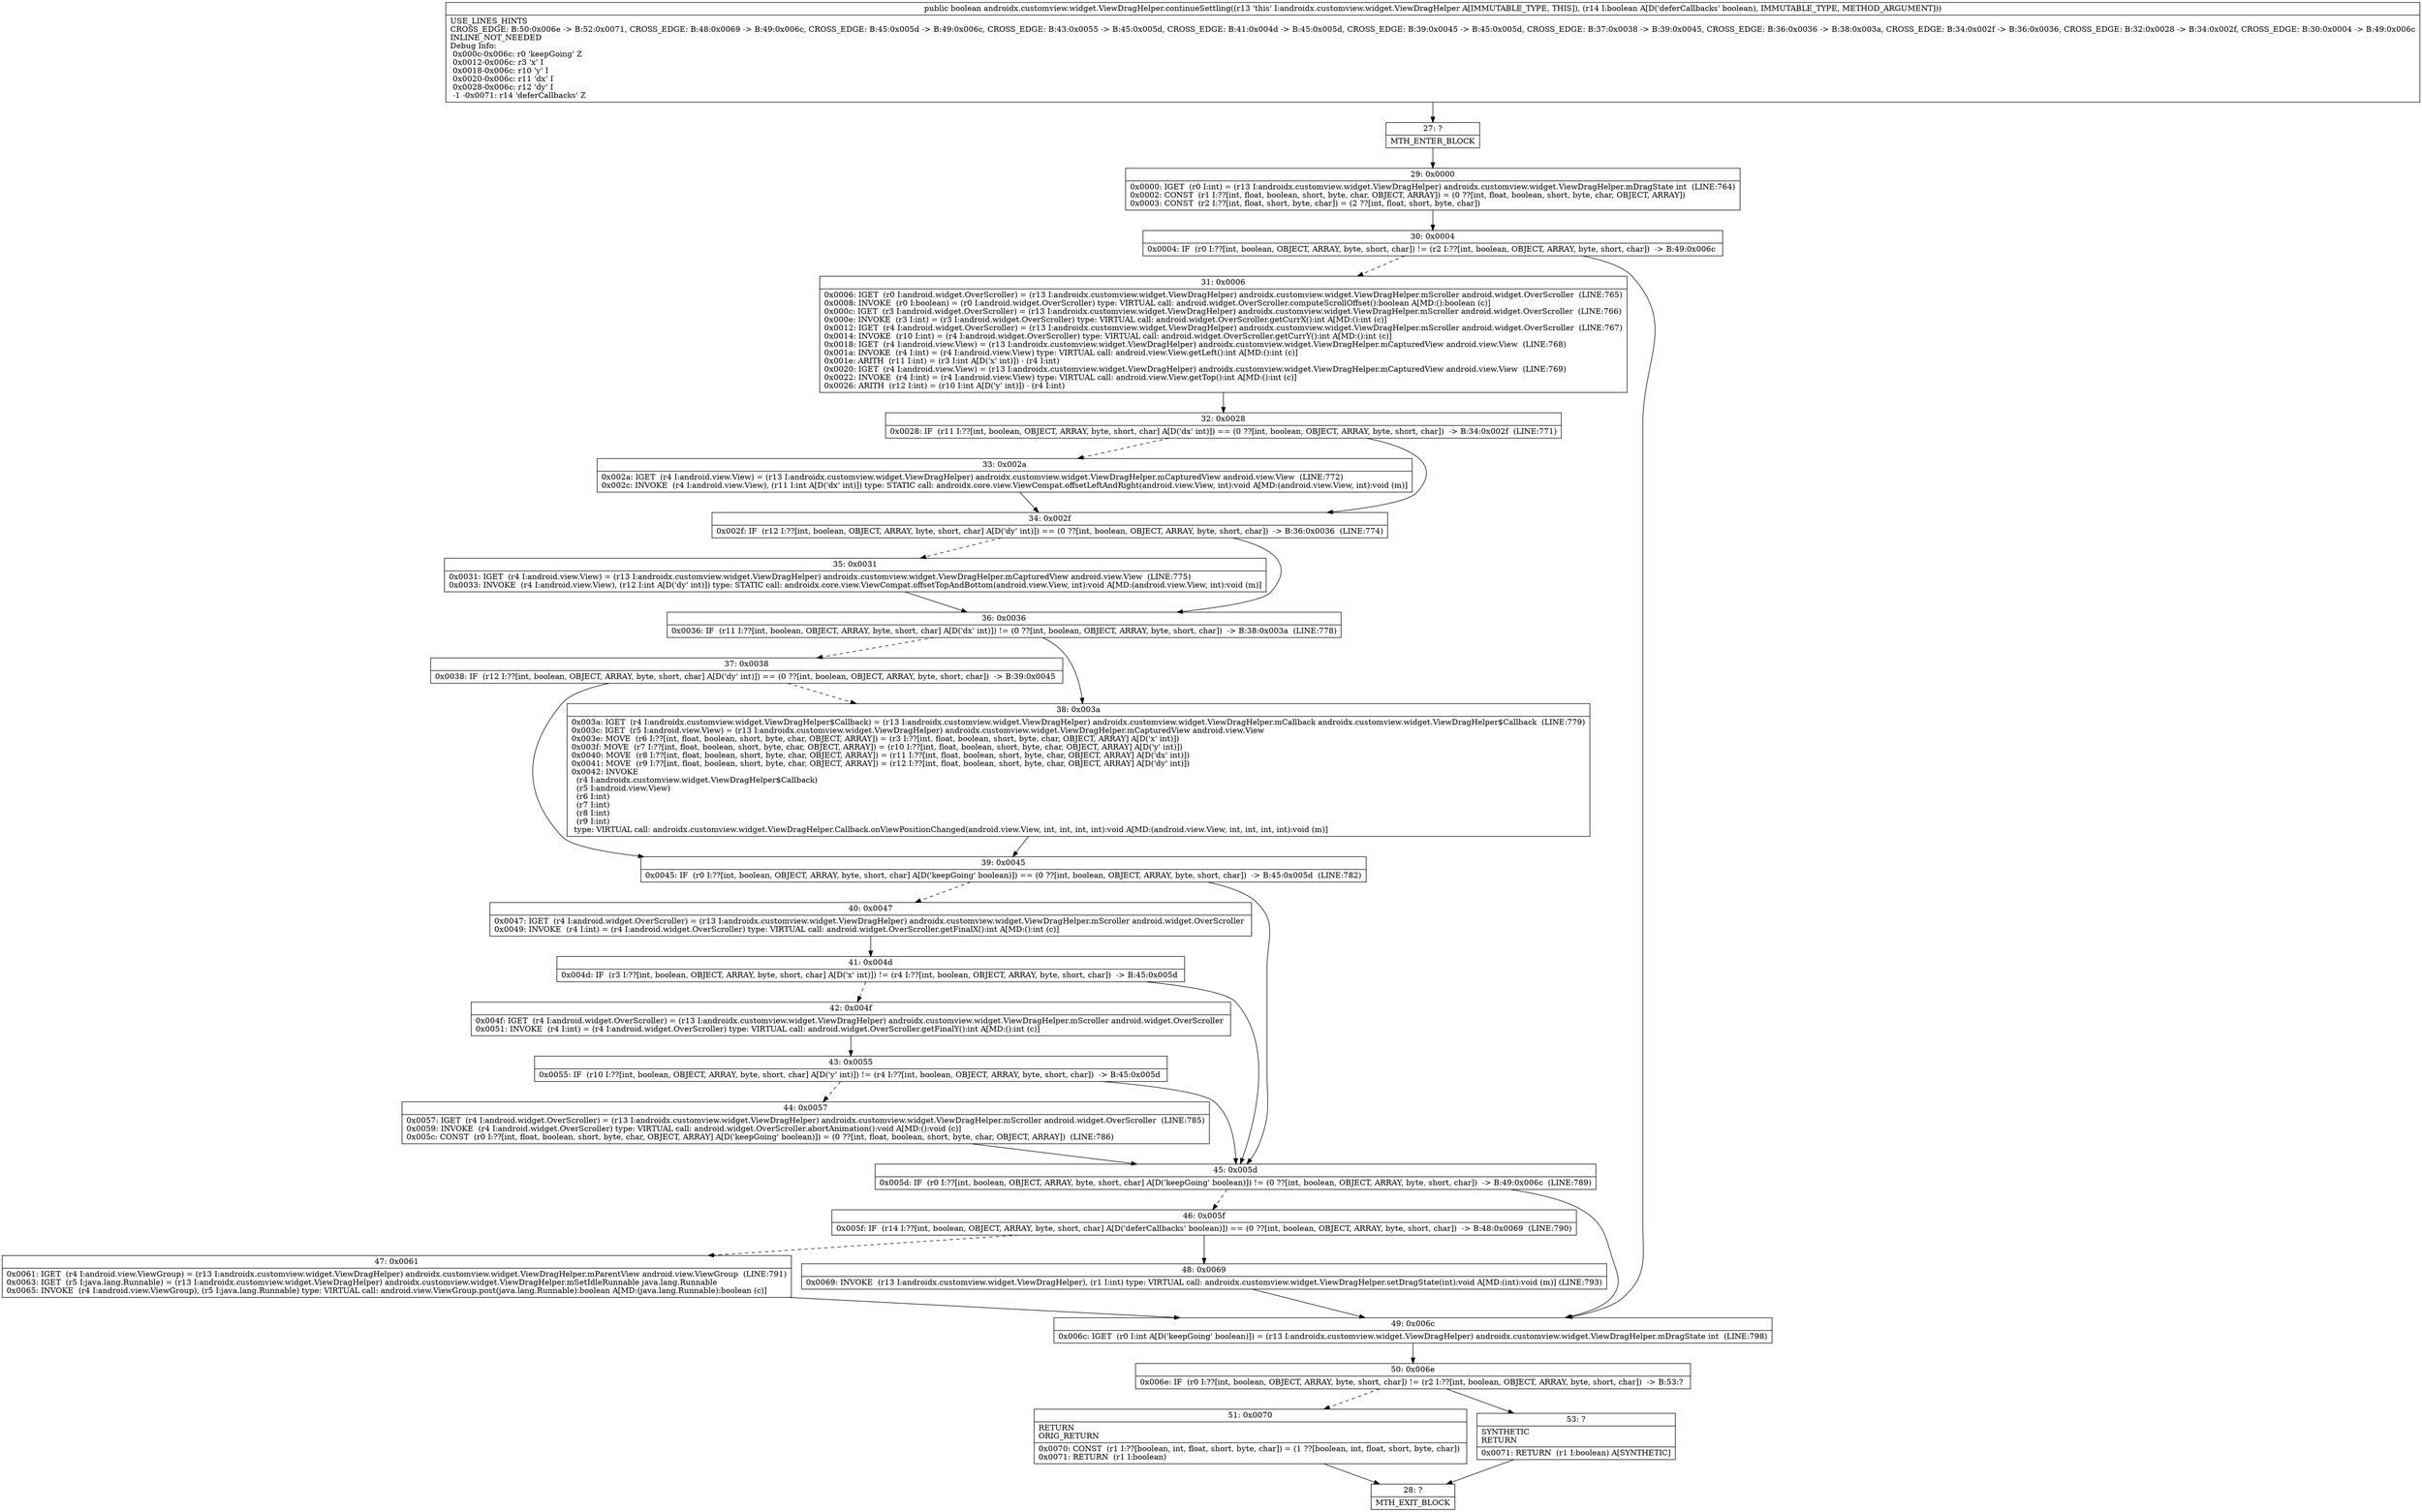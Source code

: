 digraph "CFG forandroidx.customview.widget.ViewDragHelper.continueSettling(Z)Z" {
Node_27 [shape=record,label="{27\:\ ?|MTH_ENTER_BLOCK\l}"];
Node_29 [shape=record,label="{29\:\ 0x0000|0x0000: IGET  (r0 I:int) = (r13 I:androidx.customview.widget.ViewDragHelper) androidx.customview.widget.ViewDragHelper.mDragState int  (LINE:764)\l0x0002: CONST  (r1 I:??[int, float, boolean, short, byte, char, OBJECT, ARRAY]) = (0 ??[int, float, boolean, short, byte, char, OBJECT, ARRAY]) \l0x0003: CONST  (r2 I:??[int, float, short, byte, char]) = (2 ??[int, float, short, byte, char]) \l}"];
Node_30 [shape=record,label="{30\:\ 0x0004|0x0004: IF  (r0 I:??[int, boolean, OBJECT, ARRAY, byte, short, char]) != (r2 I:??[int, boolean, OBJECT, ARRAY, byte, short, char])  \-\> B:49:0x006c \l}"];
Node_31 [shape=record,label="{31\:\ 0x0006|0x0006: IGET  (r0 I:android.widget.OverScroller) = (r13 I:androidx.customview.widget.ViewDragHelper) androidx.customview.widget.ViewDragHelper.mScroller android.widget.OverScroller  (LINE:765)\l0x0008: INVOKE  (r0 I:boolean) = (r0 I:android.widget.OverScroller) type: VIRTUAL call: android.widget.OverScroller.computeScrollOffset():boolean A[MD:():boolean (c)]\l0x000c: IGET  (r3 I:android.widget.OverScroller) = (r13 I:androidx.customview.widget.ViewDragHelper) androidx.customview.widget.ViewDragHelper.mScroller android.widget.OverScroller  (LINE:766)\l0x000e: INVOKE  (r3 I:int) = (r3 I:android.widget.OverScroller) type: VIRTUAL call: android.widget.OverScroller.getCurrX():int A[MD:():int (c)]\l0x0012: IGET  (r4 I:android.widget.OverScroller) = (r13 I:androidx.customview.widget.ViewDragHelper) androidx.customview.widget.ViewDragHelper.mScroller android.widget.OverScroller  (LINE:767)\l0x0014: INVOKE  (r10 I:int) = (r4 I:android.widget.OverScroller) type: VIRTUAL call: android.widget.OverScroller.getCurrY():int A[MD:():int (c)]\l0x0018: IGET  (r4 I:android.view.View) = (r13 I:androidx.customview.widget.ViewDragHelper) androidx.customview.widget.ViewDragHelper.mCapturedView android.view.View  (LINE:768)\l0x001a: INVOKE  (r4 I:int) = (r4 I:android.view.View) type: VIRTUAL call: android.view.View.getLeft():int A[MD:():int (c)]\l0x001e: ARITH  (r11 I:int) = (r3 I:int A[D('x' int)]) \- (r4 I:int) \l0x0020: IGET  (r4 I:android.view.View) = (r13 I:androidx.customview.widget.ViewDragHelper) androidx.customview.widget.ViewDragHelper.mCapturedView android.view.View  (LINE:769)\l0x0022: INVOKE  (r4 I:int) = (r4 I:android.view.View) type: VIRTUAL call: android.view.View.getTop():int A[MD:():int (c)]\l0x0026: ARITH  (r12 I:int) = (r10 I:int A[D('y' int)]) \- (r4 I:int) \l}"];
Node_32 [shape=record,label="{32\:\ 0x0028|0x0028: IF  (r11 I:??[int, boolean, OBJECT, ARRAY, byte, short, char] A[D('dx' int)]) == (0 ??[int, boolean, OBJECT, ARRAY, byte, short, char])  \-\> B:34:0x002f  (LINE:771)\l}"];
Node_33 [shape=record,label="{33\:\ 0x002a|0x002a: IGET  (r4 I:android.view.View) = (r13 I:androidx.customview.widget.ViewDragHelper) androidx.customview.widget.ViewDragHelper.mCapturedView android.view.View  (LINE:772)\l0x002c: INVOKE  (r4 I:android.view.View), (r11 I:int A[D('dx' int)]) type: STATIC call: androidx.core.view.ViewCompat.offsetLeftAndRight(android.view.View, int):void A[MD:(android.view.View, int):void (m)]\l}"];
Node_34 [shape=record,label="{34\:\ 0x002f|0x002f: IF  (r12 I:??[int, boolean, OBJECT, ARRAY, byte, short, char] A[D('dy' int)]) == (0 ??[int, boolean, OBJECT, ARRAY, byte, short, char])  \-\> B:36:0x0036  (LINE:774)\l}"];
Node_35 [shape=record,label="{35\:\ 0x0031|0x0031: IGET  (r4 I:android.view.View) = (r13 I:androidx.customview.widget.ViewDragHelper) androidx.customview.widget.ViewDragHelper.mCapturedView android.view.View  (LINE:775)\l0x0033: INVOKE  (r4 I:android.view.View), (r12 I:int A[D('dy' int)]) type: STATIC call: androidx.core.view.ViewCompat.offsetTopAndBottom(android.view.View, int):void A[MD:(android.view.View, int):void (m)]\l}"];
Node_36 [shape=record,label="{36\:\ 0x0036|0x0036: IF  (r11 I:??[int, boolean, OBJECT, ARRAY, byte, short, char] A[D('dx' int)]) != (0 ??[int, boolean, OBJECT, ARRAY, byte, short, char])  \-\> B:38:0x003a  (LINE:778)\l}"];
Node_37 [shape=record,label="{37\:\ 0x0038|0x0038: IF  (r12 I:??[int, boolean, OBJECT, ARRAY, byte, short, char] A[D('dy' int)]) == (0 ??[int, boolean, OBJECT, ARRAY, byte, short, char])  \-\> B:39:0x0045 \l}"];
Node_39 [shape=record,label="{39\:\ 0x0045|0x0045: IF  (r0 I:??[int, boolean, OBJECT, ARRAY, byte, short, char] A[D('keepGoing' boolean)]) == (0 ??[int, boolean, OBJECT, ARRAY, byte, short, char])  \-\> B:45:0x005d  (LINE:782)\l}"];
Node_40 [shape=record,label="{40\:\ 0x0047|0x0047: IGET  (r4 I:android.widget.OverScroller) = (r13 I:androidx.customview.widget.ViewDragHelper) androidx.customview.widget.ViewDragHelper.mScroller android.widget.OverScroller \l0x0049: INVOKE  (r4 I:int) = (r4 I:android.widget.OverScroller) type: VIRTUAL call: android.widget.OverScroller.getFinalX():int A[MD:():int (c)]\l}"];
Node_41 [shape=record,label="{41\:\ 0x004d|0x004d: IF  (r3 I:??[int, boolean, OBJECT, ARRAY, byte, short, char] A[D('x' int)]) != (r4 I:??[int, boolean, OBJECT, ARRAY, byte, short, char])  \-\> B:45:0x005d \l}"];
Node_42 [shape=record,label="{42\:\ 0x004f|0x004f: IGET  (r4 I:android.widget.OverScroller) = (r13 I:androidx.customview.widget.ViewDragHelper) androidx.customview.widget.ViewDragHelper.mScroller android.widget.OverScroller \l0x0051: INVOKE  (r4 I:int) = (r4 I:android.widget.OverScroller) type: VIRTUAL call: android.widget.OverScroller.getFinalY():int A[MD:():int (c)]\l}"];
Node_43 [shape=record,label="{43\:\ 0x0055|0x0055: IF  (r10 I:??[int, boolean, OBJECT, ARRAY, byte, short, char] A[D('y' int)]) != (r4 I:??[int, boolean, OBJECT, ARRAY, byte, short, char])  \-\> B:45:0x005d \l}"];
Node_44 [shape=record,label="{44\:\ 0x0057|0x0057: IGET  (r4 I:android.widget.OverScroller) = (r13 I:androidx.customview.widget.ViewDragHelper) androidx.customview.widget.ViewDragHelper.mScroller android.widget.OverScroller  (LINE:785)\l0x0059: INVOKE  (r4 I:android.widget.OverScroller) type: VIRTUAL call: android.widget.OverScroller.abortAnimation():void A[MD:():void (c)]\l0x005c: CONST  (r0 I:??[int, float, boolean, short, byte, char, OBJECT, ARRAY] A[D('keepGoing' boolean)]) = (0 ??[int, float, boolean, short, byte, char, OBJECT, ARRAY])  (LINE:786)\l}"];
Node_45 [shape=record,label="{45\:\ 0x005d|0x005d: IF  (r0 I:??[int, boolean, OBJECT, ARRAY, byte, short, char] A[D('keepGoing' boolean)]) != (0 ??[int, boolean, OBJECT, ARRAY, byte, short, char])  \-\> B:49:0x006c  (LINE:789)\l}"];
Node_46 [shape=record,label="{46\:\ 0x005f|0x005f: IF  (r14 I:??[int, boolean, OBJECT, ARRAY, byte, short, char] A[D('deferCallbacks' boolean)]) == (0 ??[int, boolean, OBJECT, ARRAY, byte, short, char])  \-\> B:48:0x0069  (LINE:790)\l}"];
Node_47 [shape=record,label="{47\:\ 0x0061|0x0061: IGET  (r4 I:android.view.ViewGroup) = (r13 I:androidx.customview.widget.ViewDragHelper) androidx.customview.widget.ViewDragHelper.mParentView android.view.ViewGroup  (LINE:791)\l0x0063: IGET  (r5 I:java.lang.Runnable) = (r13 I:androidx.customview.widget.ViewDragHelper) androidx.customview.widget.ViewDragHelper.mSetIdleRunnable java.lang.Runnable \l0x0065: INVOKE  (r4 I:android.view.ViewGroup), (r5 I:java.lang.Runnable) type: VIRTUAL call: android.view.ViewGroup.post(java.lang.Runnable):boolean A[MD:(java.lang.Runnable):boolean (c)]\l}"];
Node_48 [shape=record,label="{48\:\ 0x0069|0x0069: INVOKE  (r13 I:androidx.customview.widget.ViewDragHelper), (r1 I:int) type: VIRTUAL call: androidx.customview.widget.ViewDragHelper.setDragState(int):void A[MD:(int):void (m)] (LINE:793)\l}"];
Node_38 [shape=record,label="{38\:\ 0x003a|0x003a: IGET  (r4 I:androidx.customview.widget.ViewDragHelper$Callback) = (r13 I:androidx.customview.widget.ViewDragHelper) androidx.customview.widget.ViewDragHelper.mCallback androidx.customview.widget.ViewDragHelper$Callback  (LINE:779)\l0x003c: IGET  (r5 I:android.view.View) = (r13 I:androidx.customview.widget.ViewDragHelper) androidx.customview.widget.ViewDragHelper.mCapturedView android.view.View \l0x003e: MOVE  (r6 I:??[int, float, boolean, short, byte, char, OBJECT, ARRAY]) = (r3 I:??[int, float, boolean, short, byte, char, OBJECT, ARRAY] A[D('x' int)]) \l0x003f: MOVE  (r7 I:??[int, float, boolean, short, byte, char, OBJECT, ARRAY]) = (r10 I:??[int, float, boolean, short, byte, char, OBJECT, ARRAY] A[D('y' int)]) \l0x0040: MOVE  (r8 I:??[int, float, boolean, short, byte, char, OBJECT, ARRAY]) = (r11 I:??[int, float, boolean, short, byte, char, OBJECT, ARRAY] A[D('dx' int)]) \l0x0041: MOVE  (r9 I:??[int, float, boolean, short, byte, char, OBJECT, ARRAY]) = (r12 I:??[int, float, boolean, short, byte, char, OBJECT, ARRAY] A[D('dy' int)]) \l0x0042: INVOKE  \l  (r4 I:androidx.customview.widget.ViewDragHelper$Callback)\l  (r5 I:android.view.View)\l  (r6 I:int)\l  (r7 I:int)\l  (r8 I:int)\l  (r9 I:int)\l type: VIRTUAL call: androidx.customview.widget.ViewDragHelper.Callback.onViewPositionChanged(android.view.View, int, int, int, int):void A[MD:(android.view.View, int, int, int, int):void (m)]\l}"];
Node_49 [shape=record,label="{49\:\ 0x006c|0x006c: IGET  (r0 I:int A[D('keepGoing' boolean)]) = (r13 I:androidx.customview.widget.ViewDragHelper) androidx.customview.widget.ViewDragHelper.mDragState int  (LINE:798)\l}"];
Node_50 [shape=record,label="{50\:\ 0x006e|0x006e: IF  (r0 I:??[int, boolean, OBJECT, ARRAY, byte, short, char]) != (r2 I:??[int, boolean, OBJECT, ARRAY, byte, short, char])  \-\> B:53:? \l}"];
Node_51 [shape=record,label="{51\:\ 0x0070|RETURN\lORIG_RETURN\l|0x0070: CONST  (r1 I:??[boolean, int, float, short, byte, char]) = (1 ??[boolean, int, float, short, byte, char]) \l0x0071: RETURN  (r1 I:boolean) \l}"];
Node_28 [shape=record,label="{28\:\ ?|MTH_EXIT_BLOCK\l}"];
Node_53 [shape=record,label="{53\:\ ?|SYNTHETIC\lRETURN\l|0x0071: RETURN  (r1 I:boolean) A[SYNTHETIC]\l}"];
MethodNode[shape=record,label="{public boolean androidx.customview.widget.ViewDragHelper.continueSettling((r13 'this' I:androidx.customview.widget.ViewDragHelper A[IMMUTABLE_TYPE, THIS]), (r14 I:boolean A[D('deferCallbacks' boolean), IMMUTABLE_TYPE, METHOD_ARGUMENT]))  | USE_LINES_HINTS\lCROSS_EDGE: B:50:0x006e \-\> B:52:0x0071, CROSS_EDGE: B:48:0x0069 \-\> B:49:0x006c, CROSS_EDGE: B:45:0x005d \-\> B:49:0x006c, CROSS_EDGE: B:43:0x0055 \-\> B:45:0x005d, CROSS_EDGE: B:41:0x004d \-\> B:45:0x005d, CROSS_EDGE: B:39:0x0045 \-\> B:45:0x005d, CROSS_EDGE: B:37:0x0038 \-\> B:39:0x0045, CROSS_EDGE: B:36:0x0036 \-\> B:38:0x003a, CROSS_EDGE: B:34:0x002f \-\> B:36:0x0036, CROSS_EDGE: B:32:0x0028 \-\> B:34:0x002f, CROSS_EDGE: B:30:0x0004 \-\> B:49:0x006c\lINLINE_NOT_NEEDED\lDebug Info:\l  0x000c\-0x006c: r0 'keepGoing' Z\l  0x0012\-0x006c: r3 'x' I\l  0x0018\-0x006c: r10 'y' I\l  0x0020\-0x006c: r11 'dx' I\l  0x0028\-0x006c: r12 'dy' I\l  \-1 \-0x0071: r14 'deferCallbacks' Z\l}"];
MethodNode -> Node_27;Node_27 -> Node_29;
Node_29 -> Node_30;
Node_30 -> Node_31[style=dashed];
Node_30 -> Node_49;
Node_31 -> Node_32;
Node_32 -> Node_33[style=dashed];
Node_32 -> Node_34;
Node_33 -> Node_34;
Node_34 -> Node_35[style=dashed];
Node_34 -> Node_36;
Node_35 -> Node_36;
Node_36 -> Node_37[style=dashed];
Node_36 -> Node_38;
Node_37 -> Node_38[style=dashed];
Node_37 -> Node_39;
Node_39 -> Node_40[style=dashed];
Node_39 -> Node_45;
Node_40 -> Node_41;
Node_41 -> Node_42[style=dashed];
Node_41 -> Node_45;
Node_42 -> Node_43;
Node_43 -> Node_44[style=dashed];
Node_43 -> Node_45;
Node_44 -> Node_45;
Node_45 -> Node_46[style=dashed];
Node_45 -> Node_49;
Node_46 -> Node_47[style=dashed];
Node_46 -> Node_48;
Node_47 -> Node_49;
Node_48 -> Node_49;
Node_38 -> Node_39;
Node_49 -> Node_50;
Node_50 -> Node_51[style=dashed];
Node_50 -> Node_53;
Node_51 -> Node_28;
Node_53 -> Node_28;
}

